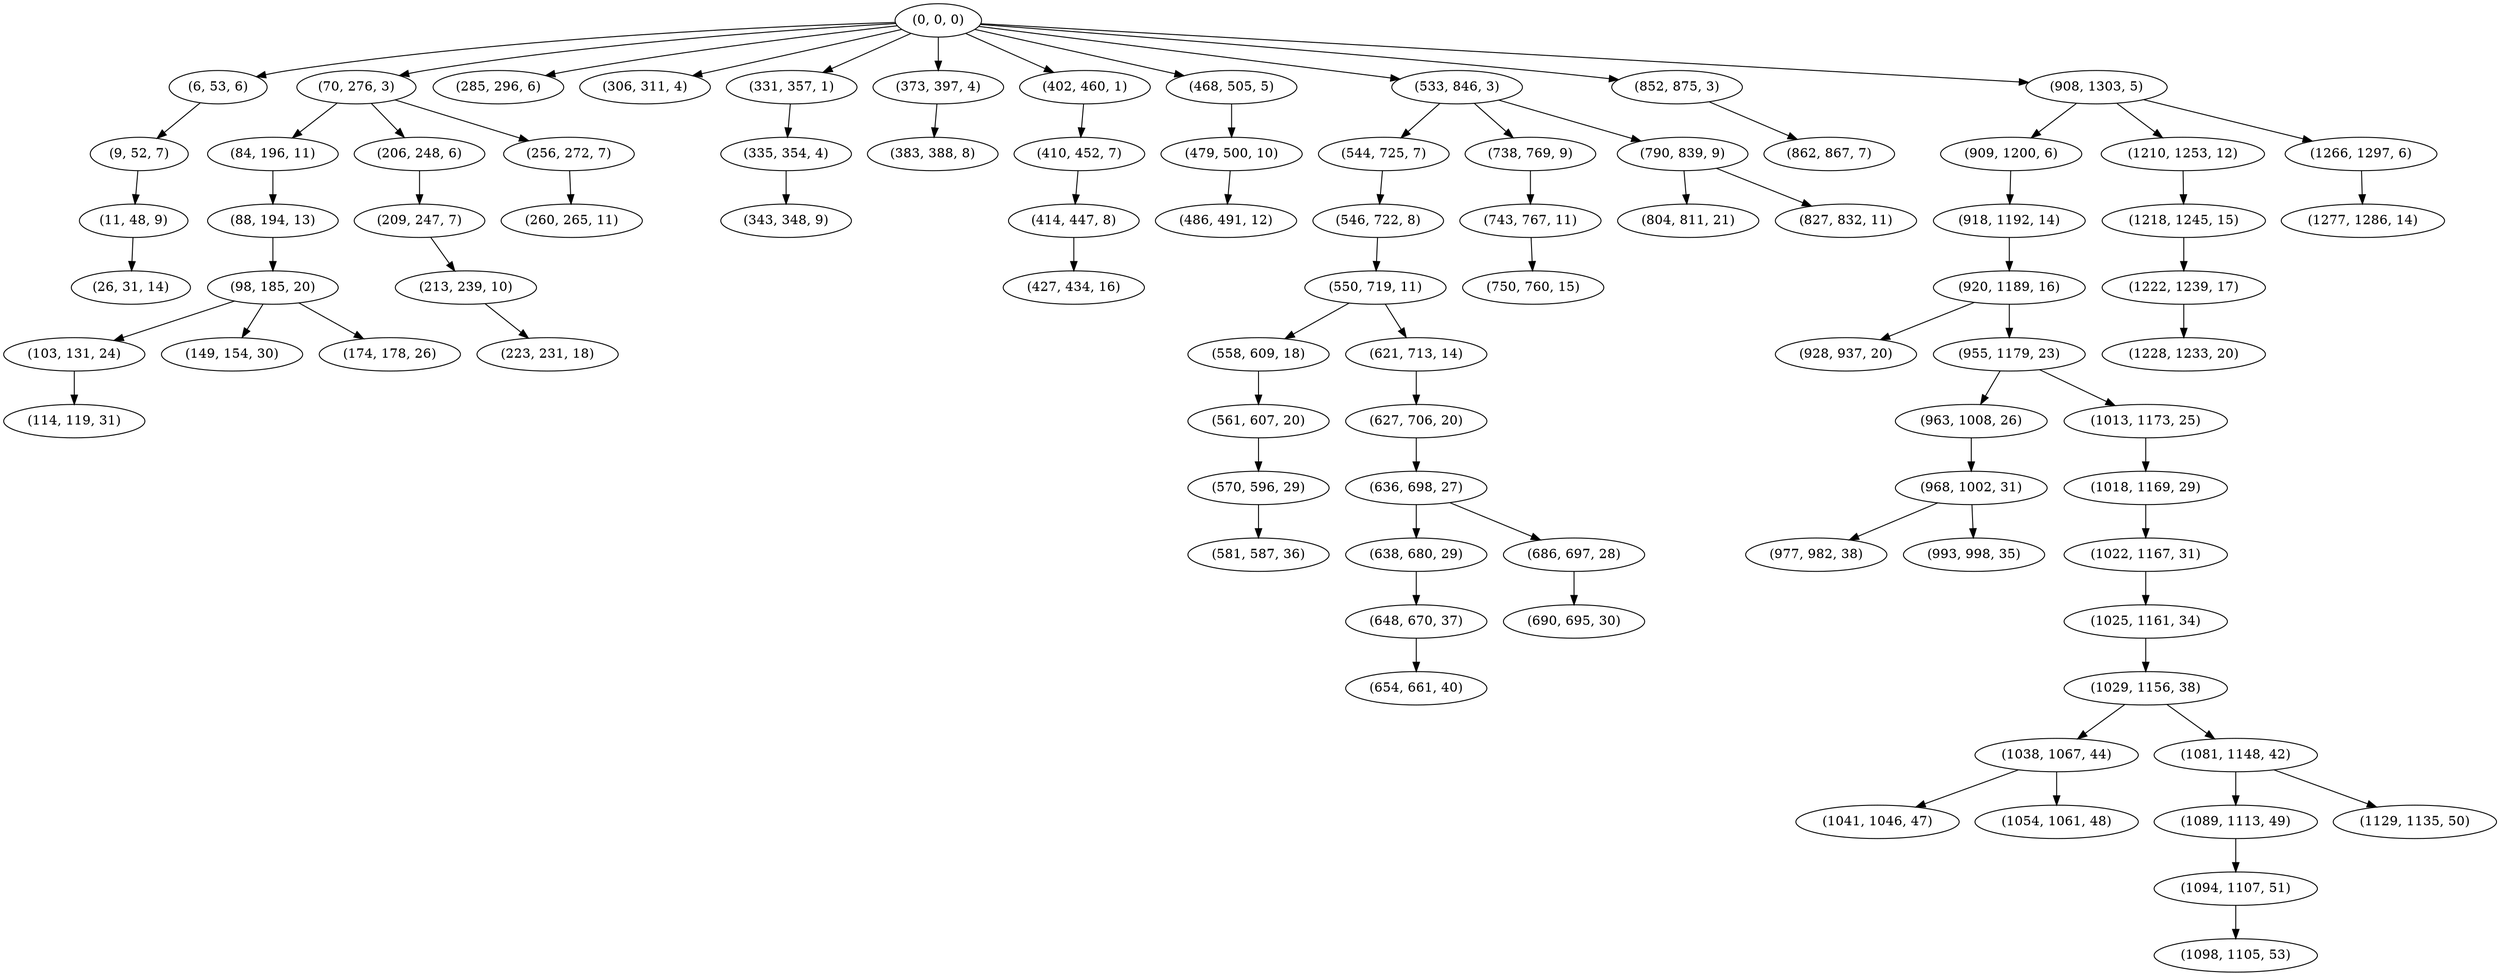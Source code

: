 digraph tree {
    "(0, 0, 0)";
    "(6, 53, 6)";
    "(9, 52, 7)";
    "(11, 48, 9)";
    "(26, 31, 14)";
    "(70, 276, 3)";
    "(84, 196, 11)";
    "(88, 194, 13)";
    "(98, 185, 20)";
    "(103, 131, 24)";
    "(114, 119, 31)";
    "(149, 154, 30)";
    "(174, 178, 26)";
    "(206, 248, 6)";
    "(209, 247, 7)";
    "(213, 239, 10)";
    "(223, 231, 18)";
    "(256, 272, 7)";
    "(260, 265, 11)";
    "(285, 296, 6)";
    "(306, 311, 4)";
    "(331, 357, 1)";
    "(335, 354, 4)";
    "(343, 348, 9)";
    "(373, 397, 4)";
    "(383, 388, 8)";
    "(402, 460, 1)";
    "(410, 452, 7)";
    "(414, 447, 8)";
    "(427, 434, 16)";
    "(468, 505, 5)";
    "(479, 500, 10)";
    "(486, 491, 12)";
    "(533, 846, 3)";
    "(544, 725, 7)";
    "(546, 722, 8)";
    "(550, 719, 11)";
    "(558, 609, 18)";
    "(561, 607, 20)";
    "(570, 596, 29)";
    "(581, 587, 36)";
    "(621, 713, 14)";
    "(627, 706, 20)";
    "(636, 698, 27)";
    "(638, 680, 29)";
    "(648, 670, 37)";
    "(654, 661, 40)";
    "(686, 697, 28)";
    "(690, 695, 30)";
    "(738, 769, 9)";
    "(743, 767, 11)";
    "(750, 760, 15)";
    "(790, 839, 9)";
    "(804, 811, 21)";
    "(827, 832, 11)";
    "(852, 875, 3)";
    "(862, 867, 7)";
    "(908, 1303, 5)";
    "(909, 1200, 6)";
    "(918, 1192, 14)";
    "(920, 1189, 16)";
    "(928, 937, 20)";
    "(955, 1179, 23)";
    "(963, 1008, 26)";
    "(968, 1002, 31)";
    "(977, 982, 38)";
    "(993, 998, 35)";
    "(1013, 1173, 25)";
    "(1018, 1169, 29)";
    "(1022, 1167, 31)";
    "(1025, 1161, 34)";
    "(1029, 1156, 38)";
    "(1038, 1067, 44)";
    "(1041, 1046, 47)";
    "(1054, 1061, 48)";
    "(1081, 1148, 42)";
    "(1089, 1113, 49)";
    "(1094, 1107, 51)";
    "(1098, 1105, 53)";
    "(1129, 1135, 50)";
    "(1210, 1253, 12)";
    "(1218, 1245, 15)";
    "(1222, 1239, 17)";
    "(1228, 1233, 20)";
    "(1266, 1297, 6)";
    "(1277, 1286, 14)";
    "(0, 0, 0)" -> "(6, 53, 6)";
    "(0, 0, 0)" -> "(70, 276, 3)";
    "(0, 0, 0)" -> "(285, 296, 6)";
    "(0, 0, 0)" -> "(306, 311, 4)";
    "(0, 0, 0)" -> "(331, 357, 1)";
    "(0, 0, 0)" -> "(373, 397, 4)";
    "(0, 0, 0)" -> "(402, 460, 1)";
    "(0, 0, 0)" -> "(468, 505, 5)";
    "(0, 0, 0)" -> "(533, 846, 3)";
    "(0, 0, 0)" -> "(852, 875, 3)";
    "(0, 0, 0)" -> "(908, 1303, 5)";
    "(6, 53, 6)" -> "(9, 52, 7)";
    "(9, 52, 7)" -> "(11, 48, 9)";
    "(11, 48, 9)" -> "(26, 31, 14)";
    "(70, 276, 3)" -> "(84, 196, 11)";
    "(70, 276, 3)" -> "(206, 248, 6)";
    "(70, 276, 3)" -> "(256, 272, 7)";
    "(84, 196, 11)" -> "(88, 194, 13)";
    "(88, 194, 13)" -> "(98, 185, 20)";
    "(98, 185, 20)" -> "(103, 131, 24)";
    "(98, 185, 20)" -> "(149, 154, 30)";
    "(98, 185, 20)" -> "(174, 178, 26)";
    "(103, 131, 24)" -> "(114, 119, 31)";
    "(206, 248, 6)" -> "(209, 247, 7)";
    "(209, 247, 7)" -> "(213, 239, 10)";
    "(213, 239, 10)" -> "(223, 231, 18)";
    "(256, 272, 7)" -> "(260, 265, 11)";
    "(331, 357, 1)" -> "(335, 354, 4)";
    "(335, 354, 4)" -> "(343, 348, 9)";
    "(373, 397, 4)" -> "(383, 388, 8)";
    "(402, 460, 1)" -> "(410, 452, 7)";
    "(410, 452, 7)" -> "(414, 447, 8)";
    "(414, 447, 8)" -> "(427, 434, 16)";
    "(468, 505, 5)" -> "(479, 500, 10)";
    "(479, 500, 10)" -> "(486, 491, 12)";
    "(533, 846, 3)" -> "(544, 725, 7)";
    "(533, 846, 3)" -> "(738, 769, 9)";
    "(533, 846, 3)" -> "(790, 839, 9)";
    "(544, 725, 7)" -> "(546, 722, 8)";
    "(546, 722, 8)" -> "(550, 719, 11)";
    "(550, 719, 11)" -> "(558, 609, 18)";
    "(550, 719, 11)" -> "(621, 713, 14)";
    "(558, 609, 18)" -> "(561, 607, 20)";
    "(561, 607, 20)" -> "(570, 596, 29)";
    "(570, 596, 29)" -> "(581, 587, 36)";
    "(621, 713, 14)" -> "(627, 706, 20)";
    "(627, 706, 20)" -> "(636, 698, 27)";
    "(636, 698, 27)" -> "(638, 680, 29)";
    "(636, 698, 27)" -> "(686, 697, 28)";
    "(638, 680, 29)" -> "(648, 670, 37)";
    "(648, 670, 37)" -> "(654, 661, 40)";
    "(686, 697, 28)" -> "(690, 695, 30)";
    "(738, 769, 9)" -> "(743, 767, 11)";
    "(743, 767, 11)" -> "(750, 760, 15)";
    "(790, 839, 9)" -> "(804, 811, 21)";
    "(790, 839, 9)" -> "(827, 832, 11)";
    "(852, 875, 3)" -> "(862, 867, 7)";
    "(908, 1303, 5)" -> "(909, 1200, 6)";
    "(908, 1303, 5)" -> "(1210, 1253, 12)";
    "(908, 1303, 5)" -> "(1266, 1297, 6)";
    "(909, 1200, 6)" -> "(918, 1192, 14)";
    "(918, 1192, 14)" -> "(920, 1189, 16)";
    "(920, 1189, 16)" -> "(928, 937, 20)";
    "(920, 1189, 16)" -> "(955, 1179, 23)";
    "(955, 1179, 23)" -> "(963, 1008, 26)";
    "(955, 1179, 23)" -> "(1013, 1173, 25)";
    "(963, 1008, 26)" -> "(968, 1002, 31)";
    "(968, 1002, 31)" -> "(977, 982, 38)";
    "(968, 1002, 31)" -> "(993, 998, 35)";
    "(1013, 1173, 25)" -> "(1018, 1169, 29)";
    "(1018, 1169, 29)" -> "(1022, 1167, 31)";
    "(1022, 1167, 31)" -> "(1025, 1161, 34)";
    "(1025, 1161, 34)" -> "(1029, 1156, 38)";
    "(1029, 1156, 38)" -> "(1038, 1067, 44)";
    "(1029, 1156, 38)" -> "(1081, 1148, 42)";
    "(1038, 1067, 44)" -> "(1041, 1046, 47)";
    "(1038, 1067, 44)" -> "(1054, 1061, 48)";
    "(1081, 1148, 42)" -> "(1089, 1113, 49)";
    "(1081, 1148, 42)" -> "(1129, 1135, 50)";
    "(1089, 1113, 49)" -> "(1094, 1107, 51)";
    "(1094, 1107, 51)" -> "(1098, 1105, 53)";
    "(1210, 1253, 12)" -> "(1218, 1245, 15)";
    "(1218, 1245, 15)" -> "(1222, 1239, 17)";
    "(1222, 1239, 17)" -> "(1228, 1233, 20)";
    "(1266, 1297, 6)" -> "(1277, 1286, 14)";
}
